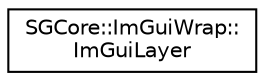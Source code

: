 digraph "Graphical Class Hierarchy"
{
 // LATEX_PDF_SIZE
  edge [fontname="Helvetica",fontsize="10",labelfontname="Helvetica",labelfontsize="10"];
  node [fontname="Helvetica",fontsize="10",shape=record];
  rankdir="LR";
  Node0 [label="SGCore::ImGuiWrap::\lImGuiLayer",height=0.2,width=0.4,color="black", fillcolor="white", style="filled",URL="$structSGCore_1_1ImGuiWrap_1_1ImGuiLayer.html",tooltip=" "];
}
